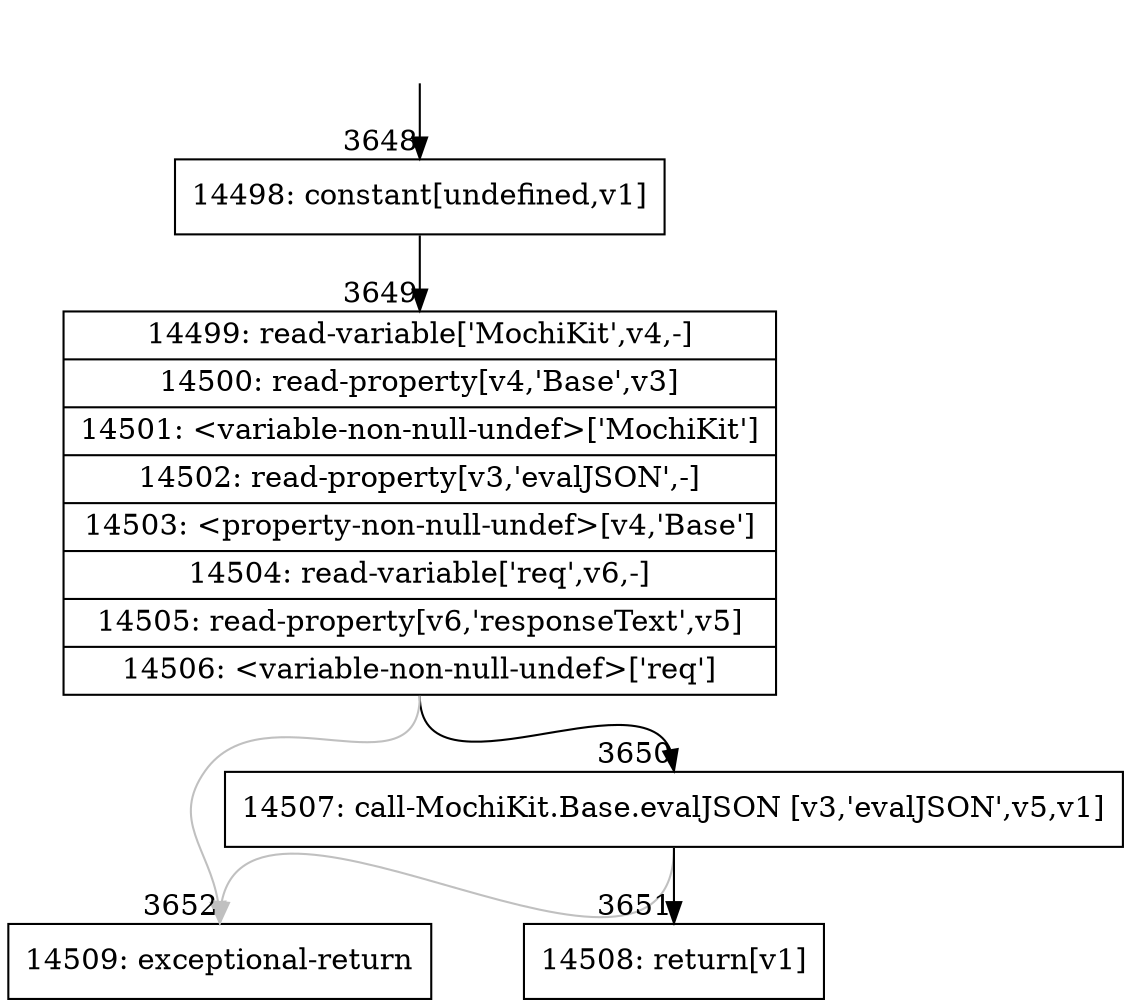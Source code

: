 digraph {
rankdir="TD"
BB_entry274[shape=none,label=""];
BB_entry274 -> BB3648 [tailport=s, headport=n, headlabel="    3648"]
BB3648 [shape=record label="{14498: constant[undefined,v1]}" ] 
BB3648 -> BB3649 [tailport=s, headport=n, headlabel="      3649"]
BB3649 [shape=record label="{14499: read-variable['MochiKit',v4,-]|14500: read-property[v4,'Base',v3]|14501: \<variable-non-null-undef\>['MochiKit']|14502: read-property[v3,'evalJSON',-]|14503: \<property-non-null-undef\>[v4,'Base']|14504: read-variable['req',v6,-]|14505: read-property[v6,'responseText',v5]|14506: \<variable-non-null-undef\>['req']}" ] 
BB3649 -> BB3650 [tailport=s, headport=n, headlabel="      3650"]
BB3649 -> BB3652 [tailport=s, headport=n, color=gray, headlabel="      3652"]
BB3650 [shape=record label="{14507: call-MochiKit.Base.evalJSON [v3,'evalJSON',v5,v1]}" ] 
BB3650 -> BB3651 [tailport=s, headport=n, headlabel="      3651"]
BB3650 -> BB3652 [tailport=s, headport=n, color=gray]
BB3651 [shape=record label="{14508: return[v1]}" ] 
BB3652 [shape=record label="{14509: exceptional-return}" ] 
//#$~ 2425
}
